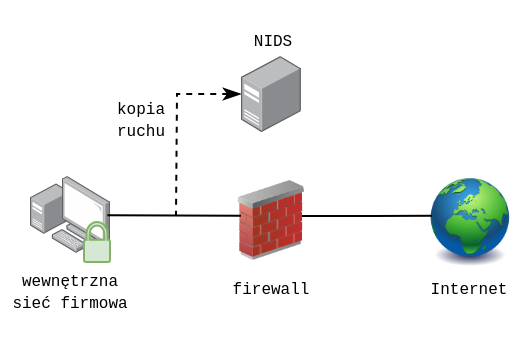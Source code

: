 <mxfile version="21.1.2" type="device">
  <diagram name="Page-1" id="7dc6vFr-3UEaMum9dfsG">
    <mxGraphModel dx="-159" dy="415" grid="1" gridSize="10" guides="1" tooltips="1" connect="1" arrows="1" fold="1" page="1" pageScale="1" pageWidth="850" pageHeight="1100" math="0" shadow="0">
      <root>
        <mxCell id="0" />
        <mxCell id="1" parent="0" />
        <mxCell id="rSppxGmCfR0eEAAwfvu2-41" value="" style="image;html=1;image=img/lib/clip_art/general/Earth_globe_128x128.png" vertex="1" parent="1">
          <mxGeometry x="1333.5" y="441" width="46.99" height="44" as="geometry" />
        </mxCell>
        <mxCell id="rSppxGmCfR0eEAAwfvu2-53" value="" style="image;points=[];aspect=fixed;html=1;align=center;shadow=0;dashed=0;image=img/lib/allied_telesis/computer_and_terminals/Personal_Computer_with_Server.svg;" vertex="1" parent="1">
          <mxGeometry x="1137" y="440" width="40" height="40" as="geometry" />
        </mxCell>
        <mxCell id="rSppxGmCfR0eEAAwfvu2-54" value="" style="sketch=0;pointerEvents=1;shadow=0;dashed=0;html=1;strokeColor=#82b366;labelPosition=center;verticalLabelPosition=bottom;verticalAlign=top;outlineConnect=0;align=center;shape=mxgraph.office.security.lock_protected;fillColor=#d5e8d4;" vertex="1" parent="1">
          <mxGeometry x="1164" y="463" width="13" height="20" as="geometry" />
        </mxCell>
        <mxCell id="rSppxGmCfR0eEAAwfvu2-57" value="&lt;p style=&quot;line-height: 100%;&quot;&gt;&lt;font face=&quot;Courier New&quot;&gt;&lt;span style=&quot;font-size: 8px;&quot;&gt;Internet&lt;/span&gt;&lt;/font&gt;&lt;/p&gt;" style="text;html=1;strokeColor=none;fillColor=none;align=center;verticalAlign=middle;whiteSpace=wrap;rounded=0;" vertex="1" parent="1">
          <mxGeometry x="1335.48" y="490" width="43.02" height="10" as="geometry" />
        </mxCell>
        <mxCell id="rSppxGmCfR0eEAAwfvu2-58" value="&lt;p style=&quot;line-height: 100%;&quot;&gt;&lt;font face=&quot;Courier New&quot;&gt;&lt;span style=&quot;font-size: 8px;&quot;&gt;firewall&lt;/span&gt;&lt;/font&gt;&lt;/p&gt;" style="text;html=1;strokeColor=none;fillColor=none;align=center;verticalAlign=middle;whiteSpace=wrap;rounded=0;" vertex="1" parent="1">
          <mxGeometry x="1235.96" y="490" width="43.02" height="10" as="geometry" />
        </mxCell>
        <mxCell id="rSppxGmCfR0eEAAwfvu2-59" value="&lt;p style=&quot;line-height: 80%;&quot;&gt;&lt;font face=&quot;Courier New&quot;&gt;&lt;span style=&quot;font-size: 8px;&quot;&gt;wewnętrzna sieć firmowa&lt;/span&gt;&lt;/font&gt;&lt;/p&gt;" style="text;html=1;strokeColor=none;fillColor=none;align=center;verticalAlign=middle;whiteSpace=wrap;rounded=0;" vertex="1" parent="1">
          <mxGeometry x="1122" y="492" width="70" height="10" as="geometry" />
        </mxCell>
        <mxCell id="rSppxGmCfR0eEAAwfvu2-67" style="edgeStyle=orthogonalEdgeStyle;rounded=0;orthogonalLoop=1;jettySize=auto;html=1;startArrow=classicThin;startFill=1;endArrow=none;endFill=0;dashed=1;" edge="1" parent="1" source="rSppxGmCfR0eEAAwfvu2-60">
          <mxGeometry relative="1" as="geometry">
            <mxPoint x="1210" y="460" as="targetPoint" />
          </mxGeometry>
        </mxCell>
        <mxCell id="rSppxGmCfR0eEAAwfvu2-60" value="" style="image;points=[];aspect=fixed;html=1;align=center;shadow=0;dashed=0;image=img/lib/allied_telesis/computer_and_terminals/Server_Desktop.svg;" vertex="1" parent="1">
          <mxGeometry x="1242.48" y="380" width="29.98" height="38" as="geometry" />
        </mxCell>
        <mxCell id="rSppxGmCfR0eEAAwfvu2-61" value="&lt;p style=&quot;line-height: 100%;&quot;&gt;&lt;font face=&quot;Courier New&quot;&gt;&lt;span style=&quot;font-size: 8px;&quot;&gt;NIDS&lt;/span&gt;&lt;/font&gt;&lt;/p&gt;" style="text;html=1;strokeColor=none;fillColor=none;align=center;verticalAlign=middle;whiteSpace=wrap;rounded=0;" vertex="1" parent="1">
          <mxGeometry x="1236.99" y="366" width="43.02" height="10" as="geometry" />
        </mxCell>
        <mxCell id="rSppxGmCfR0eEAAwfvu2-64" style="edgeStyle=orthogonalEdgeStyle;rounded=0;orthogonalLoop=1;jettySize=auto;html=1;entryX=0.001;entryY=0.45;entryDx=0;entryDy=0;entryPerimeter=0;exitX=0.805;exitY=0.45;exitDx=0;exitDy=0;exitPerimeter=0;endArrow=none;endFill=0;" edge="1" parent="1" source="rSppxGmCfR0eEAAwfvu2-42">
          <mxGeometry relative="1" as="geometry">
            <mxPoint x="1277.98" y="459.83" as="sourcePoint" />
            <mxPoint x="1337.98" y="459.83" as="targetPoint" />
          </mxGeometry>
        </mxCell>
        <mxCell id="rSppxGmCfR0eEAAwfvu2-42" value="" style="image;html=1;image=img/lib/clip_art/networking/Firewall_02_128x128.png" vertex="1" parent="1">
          <mxGeometry x="1236.97" y="442" width="41.01" height="40" as="geometry" />
        </mxCell>
        <mxCell id="rSppxGmCfR0eEAAwfvu2-65" style="edgeStyle=orthogonalEdgeStyle;rounded=0;orthogonalLoop=1;jettySize=auto;html=1;entryX=0.001;entryY=0.45;entryDx=0;entryDy=0;entryPerimeter=0;exitX=0.967;exitY=0.492;exitDx=0;exitDy=0;exitPerimeter=0;endArrow=none;endFill=0;" edge="1" parent="1" source="rSppxGmCfR0eEAAwfvu2-53">
          <mxGeometry relative="1" as="geometry">
            <mxPoint x="1182.48" y="459.83" as="sourcePoint" />
            <mxPoint x="1242.48" y="459.83" as="targetPoint" />
          </mxGeometry>
        </mxCell>
        <mxCell id="rSppxGmCfR0eEAAwfvu2-68" value="&lt;p style=&quot;line-height: 80%;&quot;&gt;&lt;font face=&quot;Courier New&quot;&gt;&lt;span style=&quot;font-size: 8px;&quot;&gt;kopia ruchu&lt;/span&gt;&lt;/font&gt;&lt;/p&gt;" style="text;html=1;strokeColor=none;fillColor=none;align=center;verticalAlign=middle;whiteSpace=wrap;rounded=0;" vertex="1" parent="1">
          <mxGeometry x="1170.98" y="406" width="43.02" height="10" as="geometry" />
        </mxCell>
      </root>
    </mxGraphModel>
  </diagram>
</mxfile>
